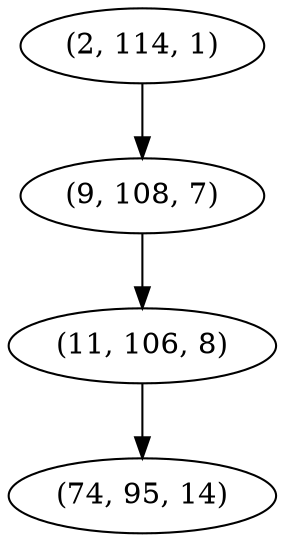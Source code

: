 digraph tree {
    "(2, 114, 1)";
    "(9, 108, 7)";
    "(11, 106, 8)";
    "(74, 95, 14)";
    "(2, 114, 1)" -> "(9, 108, 7)";
    "(9, 108, 7)" -> "(11, 106, 8)";
    "(11, 106, 8)" -> "(74, 95, 14)";
}
